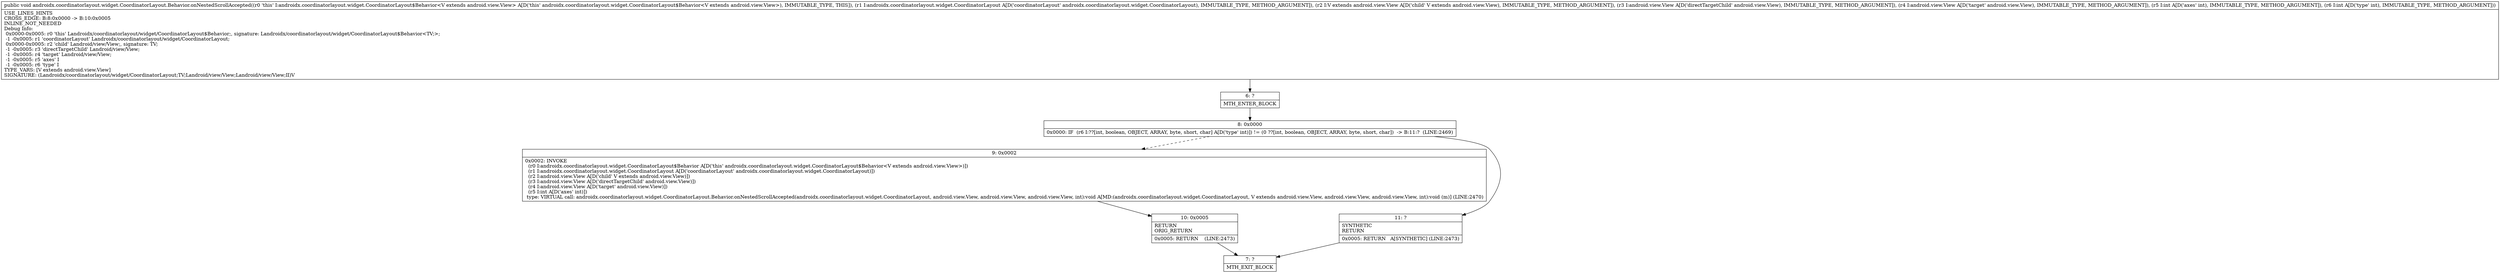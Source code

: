 digraph "CFG forandroidx.coordinatorlayout.widget.CoordinatorLayout.Behavior.onNestedScrollAccepted(Landroidx\/coordinatorlayout\/widget\/CoordinatorLayout;Landroid\/view\/View;Landroid\/view\/View;Landroid\/view\/View;II)V" {
Node_6 [shape=record,label="{6\:\ ?|MTH_ENTER_BLOCK\l}"];
Node_8 [shape=record,label="{8\:\ 0x0000|0x0000: IF  (r6 I:??[int, boolean, OBJECT, ARRAY, byte, short, char] A[D('type' int)]) != (0 ??[int, boolean, OBJECT, ARRAY, byte, short, char])  \-\> B:11:?  (LINE:2469)\l}"];
Node_9 [shape=record,label="{9\:\ 0x0002|0x0002: INVOKE  \l  (r0 I:androidx.coordinatorlayout.widget.CoordinatorLayout$Behavior A[D('this' androidx.coordinatorlayout.widget.CoordinatorLayout$Behavior\<V extends android.view.View\>)])\l  (r1 I:androidx.coordinatorlayout.widget.CoordinatorLayout A[D('coordinatorLayout' androidx.coordinatorlayout.widget.CoordinatorLayout)])\l  (r2 I:android.view.View A[D('child' V extends android.view.View)])\l  (r3 I:android.view.View A[D('directTargetChild' android.view.View)])\l  (r4 I:android.view.View A[D('target' android.view.View)])\l  (r5 I:int A[D('axes' int)])\l type: VIRTUAL call: androidx.coordinatorlayout.widget.CoordinatorLayout.Behavior.onNestedScrollAccepted(androidx.coordinatorlayout.widget.CoordinatorLayout, android.view.View, android.view.View, android.view.View, int):void A[MD:(androidx.coordinatorlayout.widget.CoordinatorLayout, V extends android.view.View, android.view.View, android.view.View, int):void (m)] (LINE:2470)\l}"];
Node_10 [shape=record,label="{10\:\ 0x0005|RETURN\lORIG_RETURN\l|0x0005: RETURN    (LINE:2473)\l}"];
Node_7 [shape=record,label="{7\:\ ?|MTH_EXIT_BLOCK\l}"];
Node_11 [shape=record,label="{11\:\ ?|SYNTHETIC\lRETURN\l|0x0005: RETURN   A[SYNTHETIC] (LINE:2473)\l}"];
MethodNode[shape=record,label="{public void androidx.coordinatorlayout.widget.CoordinatorLayout.Behavior.onNestedScrollAccepted((r0 'this' I:androidx.coordinatorlayout.widget.CoordinatorLayout$Behavior\<V extends android.view.View\> A[D('this' androidx.coordinatorlayout.widget.CoordinatorLayout$Behavior\<V extends android.view.View\>), IMMUTABLE_TYPE, THIS]), (r1 I:androidx.coordinatorlayout.widget.CoordinatorLayout A[D('coordinatorLayout' androidx.coordinatorlayout.widget.CoordinatorLayout), IMMUTABLE_TYPE, METHOD_ARGUMENT]), (r2 I:V extends android.view.View A[D('child' V extends android.view.View), IMMUTABLE_TYPE, METHOD_ARGUMENT]), (r3 I:android.view.View A[D('directTargetChild' android.view.View), IMMUTABLE_TYPE, METHOD_ARGUMENT]), (r4 I:android.view.View A[D('target' android.view.View), IMMUTABLE_TYPE, METHOD_ARGUMENT]), (r5 I:int A[D('axes' int), IMMUTABLE_TYPE, METHOD_ARGUMENT]), (r6 I:int A[D('type' int), IMMUTABLE_TYPE, METHOD_ARGUMENT]))  | USE_LINES_HINTS\lCROSS_EDGE: B:8:0x0000 \-\> B:10:0x0005\lINLINE_NOT_NEEDED\lDebug Info:\l  0x0000\-0x0005: r0 'this' Landroidx\/coordinatorlayout\/widget\/CoordinatorLayout$Behavior;, signature: Landroidx\/coordinatorlayout\/widget\/CoordinatorLayout$Behavior\<TV;\>;\l  \-1 \-0x0005: r1 'coordinatorLayout' Landroidx\/coordinatorlayout\/widget\/CoordinatorLayout;\l  0x0000\-0x0005: r2 'child' Landroid\/view\/View;, signature: TV;\l  \-1 \-0x0005: r3 'directTargetChild' Landroid\/view\/View;\l  \-1 \-0x0005: r4 'target' Landroid\/view\/View;\l  \-1 \-0x0005: r5 'axes' I\l  \-1 \-0x0005: r6 'type' I\lTYPE_VARS: [V extends android.view.View]\lSIGNATURE: (Landroidx\/coordinatorlayout\/widget\/CoordinatorLayout;TV;Landroid\/view\/View;Landroid\/view\/View;II)V\l}"];
MethodNode -> Node_6;Node_6 -> Node_8;
Node_8 -> Node_9[style=dashed];
Node_8 -> Node_11;
Node_9 -> Node_10;
Node_10 -> Node_7;
Node_11 -> Node_7;
}

